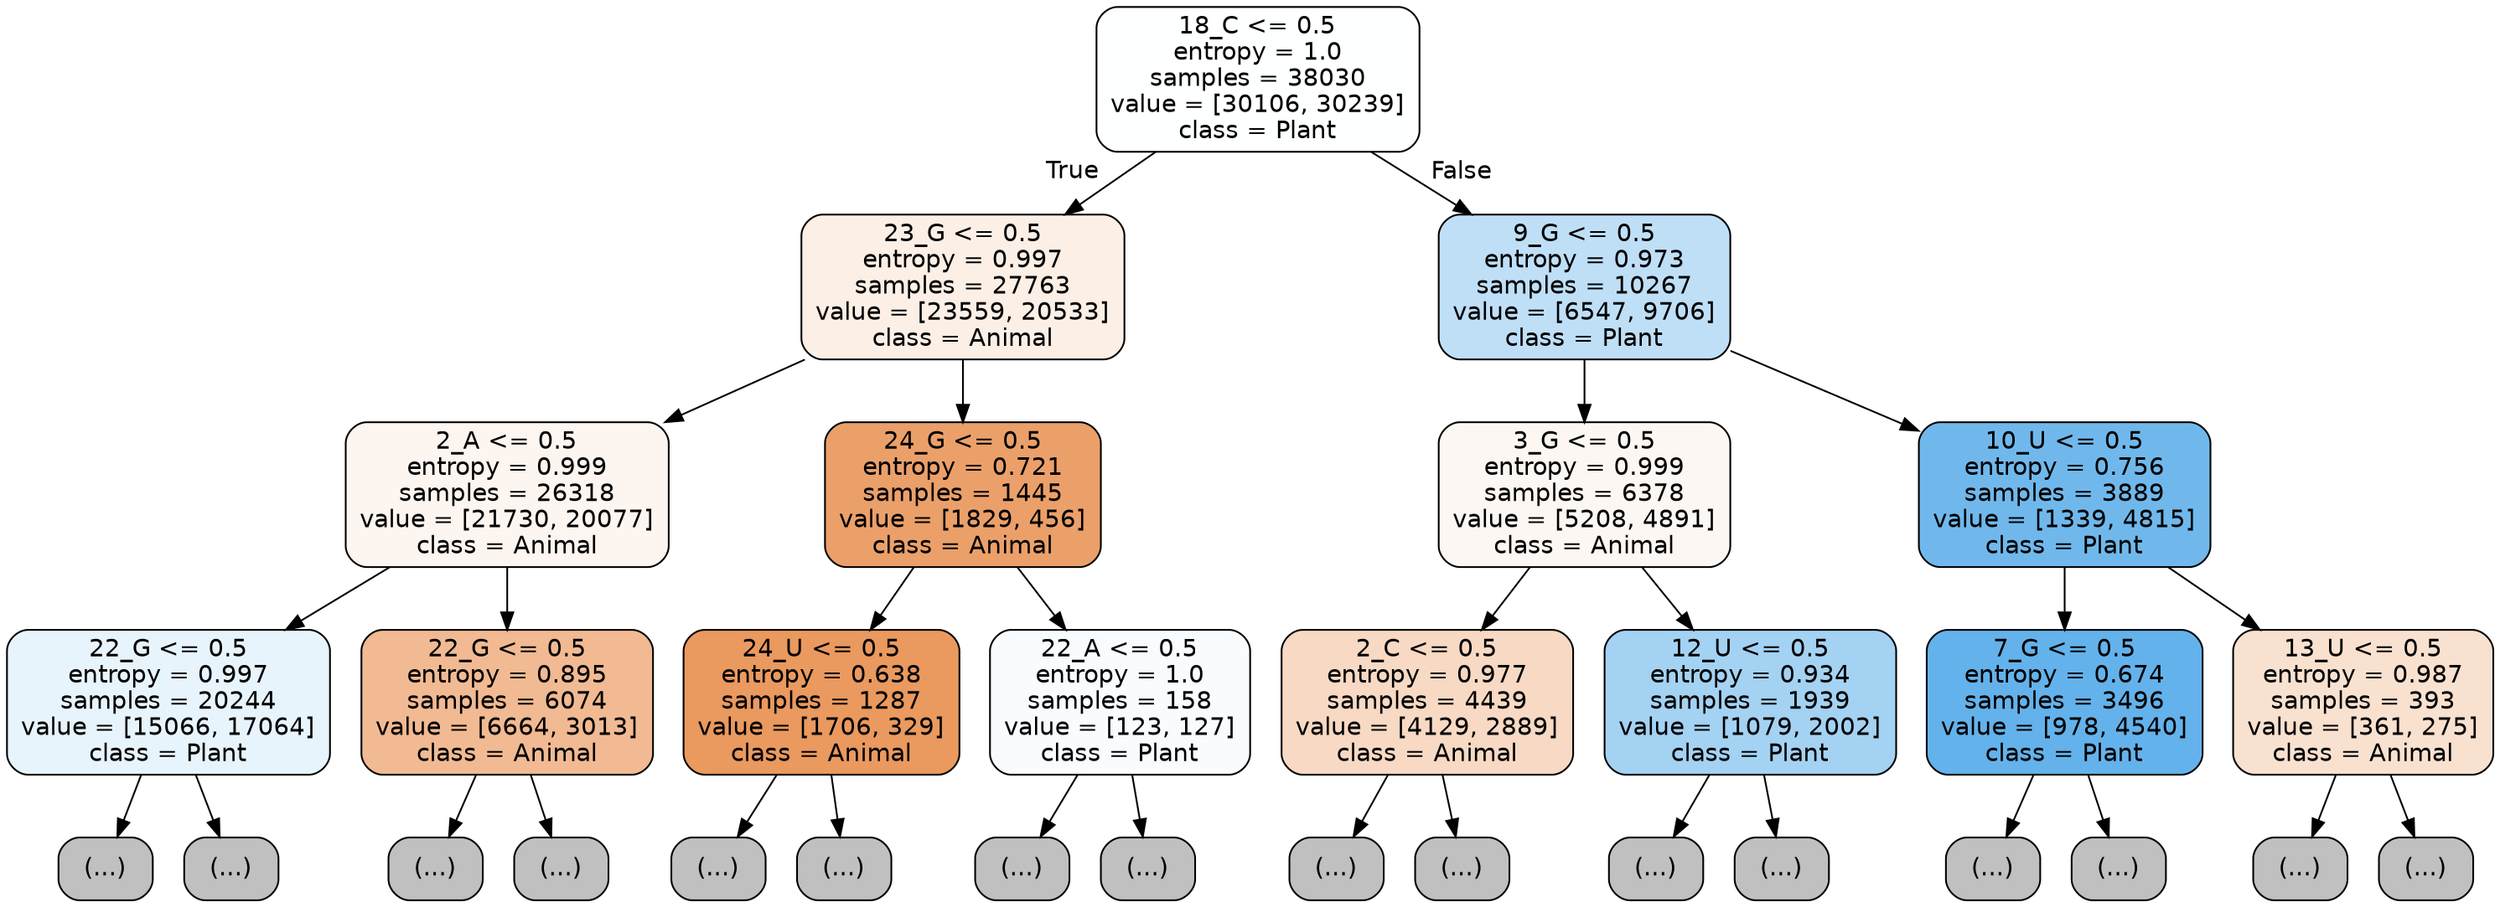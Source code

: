 digraph Tree {
node [shape=box, style="filled, rounded", color="black", fontname="helvetica"] ;
edge [fontname="helvetica"] ;
0 [label="18_C <= 0.5\nentropy = 1.0\nsamples = 38030\nvalue = [30106, 30239]\nclass = Plant", fillcolor="#feffff"] ;
1 [label="23_G <= 0.5\nentropy = 0.997\nsamples = 27763\nvalue = [23559, 20533]\nclass = Animal", fillcolor="#fcefe6"] ;
0 -> 1 [labeldistance=2.5, labelangle=45, headlabel="True"] ;
2 [label="2_A <= 0.5\nentropy = 0.999\nsamples = 26318\nvalue = [21730, 20077]\nclass = Animal", fillcolor="#fdf5f0"] ;
1 -> 2 ;
3 [label="22_G <= 0.5\nentropy = 0.997\nsamples = 20244\nvalue = [15066, 17064]\nclass = Plant", fillcolor="#e8f4fc"] ;
2 -> 3 ;
4 [label="(...)", fillcolor="#C0C0C0"] ;
3 -> 4 ;
8285 [label="(...)", fillcolor="#C0C0C0"] ;
3 -> 8285 ;
9260 [label="22_G <= 0.5\nentropy = 0.895\nsamples = 6074\nvalue = [6664, 3013]\nclass = Animal", fillcolor="#f1ba93"] ;
2 -> 9260 ;
9261 [label="(...)", fillcolor="#C0C0C0"] ;
9260 -> 9261 ;
12042 [label="(...)", fillcolor="#C0C0C0"] ;
9260 -> 12042 ;
12377 [label="24_G <= 0.5\nentropy = 0.721\nsamples = 1445\nvalue = [1829, 456]\nclass = Animal", fillcolor="#eba06a"] ;
1 -> 12377 ;
12378 [label="24_U <= 0.5\nentropy = 0.638\nsamples = 1287\nvalue = [1706, 329]\nclass = Animal", fillcolor="#ea995f"] ;
12377 -> 12378 ;
12379 [label="(...)", fillcolor="#C0C0C0"] ;
12378 -> 12379 ;
12730 [label="(...)", fillcolor="#C0C0C0"] ;
12378 -> 12730 ;
12813 [label="22_A <= 0.5\nentropy = 1.0\nsamples = 158\nvalue = [123, 127]\nclass = Plant", fillcolor="#f9fcfe"] ;
12377 -> 12813 ;
12814 [label="(...)", fillcolor="#C0C0C0"] ;
12813 -> 12814 ;
12889 [label="(...)", fillcolor="#C0C0C0"] ;
12813 -> 12889 ;
12908 [label="9_G <= 0.5\nentropy = 0.973\nsamples = 10267\nvalue = [6547, 9706]\nclass = Plant", fillcolor="#bfdff7"] ;
0 -> 12908 [labeldistance=2.5, labelangle=-45, headlabel="False"] ;
12909 [label="3_G <= 0.5\nentropy = 0.999\nsamples = 6378\nvalue = [5208, 4891]\nclass = Animal", fillcolor="#fdf7f3"] ;
12908 -> 12909 ;
12910 [label="2_C <= 0.5\nentropy = 0.977\nsamples = 4439\nvalue = [4129, 2889]\nclass = Animal", fillcolor="#f7d9c4"] ;
12909 -> 12910 ;
12911 [label="(...)", fillcolor="#C0C0C0"] ;
12910 -> 12911 ;
14466 [label="(...)", fillcolor="#C0C0C0"] ;
12910 -> 14466 ;
15045 [label="12_U <= 0.5\nentropy = 0.934\nsamples = 1939\nvalue = [1079, 2002]\nclass = Plant", fillcolor="#a4d2f3"] ;
12909 -> 15045 ;
15046 [label="(...)", fillcolor="#C0C0C0"] ;
15045 -> 15046 ;
15601 [label="(...)", fillcolor="#C0C0C0"] ;
15045 -> 15601 ;
15824 [label="10_U <= 0.5\nentropy = 0.756\nsamples = 3889\nvalue = [1339, 4815]\nclass = Plant", fillcolor="#70b8ec"] ;
12908 -> 15824 ;
15825 [label="7_G <= 0.5\nentropy = 0.674\nsamples = 3496\nvalue = [978, 4540]\nclass = Plant", fillcolor="#64b2eb"] ;
15824 -> 15825 ;
15826 [label="(...)", fillcolor="#C0C0C0"] ;
15825 -> 15826 ;
16371 [label="(...)", fillcolor="#C0C0C0"] ;
15825 -> 16371 ;
16544 [label="13_U <= 0.5\nentropy = 0.987\nsamples = 393\nvalue = [361, 275]\nclass = Animal", fillcolor="#f9e1d0"] ;
15824 -> 16544 ;
16545 [label="(...)", fillcolor="#C0C0C0"] ;
16544 -> 16545 ;
16750 [label="(...)", fillcolor="#C0C0C0"] ;
16544 -> 16750 ;
}